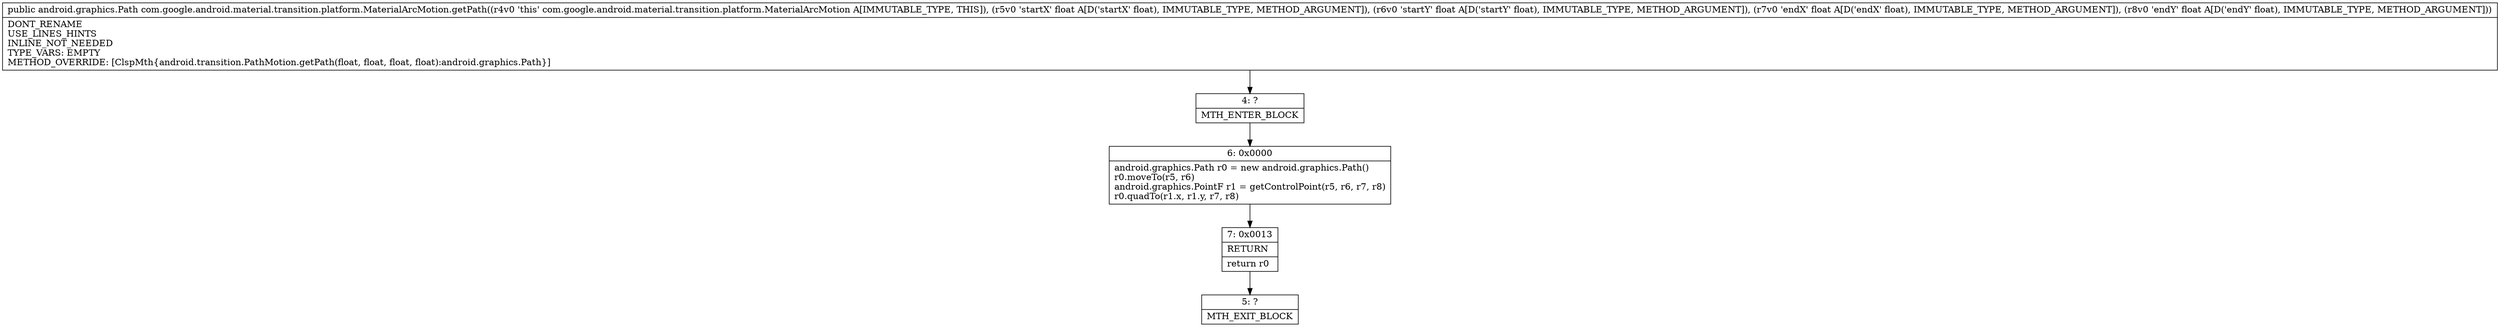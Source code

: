 digraph "CFG forcom.google.android.material.transition.platform.MaterialArcMotion.getPath(FFFF)Landroid\/graphics\/Path;" {
Node_4 [shape=record,label="{4\:\ ?|MTH_ENTER_BLOCK\l}"];
Node_6 [shape=record,label="{6\:\ 0x0000|android.graphics.Path r0 = new android.graphics.Path()\lr0.moveTo(r5, r6)\landroid.graphics.PointF r1 = getControlPoint(r5, r6, r7, r8)\lr0.quadTo(r1.x, r1.y, r7, r8)\l}"];
Node_7 [shape=record,label="{7\:\ 0x0013|RETURN\l|return r0\l}"];
Node_5 [shape=record,label="{5\:\ ?|MTH_EXIT_BLOCK\l}"];
MethodNode[shape=record,label="{public android.graphics.Path com.google.android.material.transition.platform.MaterialArcMotion.getPath((r4v0 'this' com.google.android.material.transition.platform.MaterialArcMotion A[IMMUTABLE_TYPE, THIS]), (r5v0 'startX' float A[D('startX' float), IMMUTABLE_TYPE, METHOD_ARGUMENT]), (r6v0 'startY' float A[D('startY' float), IMMUTABLE_TYPE, METHOD_ARGUMENT]), (r7v0 'endX' float A[D('endX' float), IMMUTABLE_TYPE, METHOD_ARGUMENT]), (r8v0 'endY' float A[D('endY' float), IMMUTABLE_TYPE, METHOD_ARGUMENT]))  | DONT_RENAME\lUSE_LINES_HINTS\lINLINE_NOT_NEEDED\lTYPE_VARS: EMPTY\lMETHOD_OVERRIDE: [ClspMth\{android.transition.PathMotion.getPath(float, float, float, float):android.graphics.Path\}]\l}"];
MethodNode -> Node_4;Node_4 -> Node_6;
Node_6 -> Node_7;
Node_7 -> Node_5;
}


